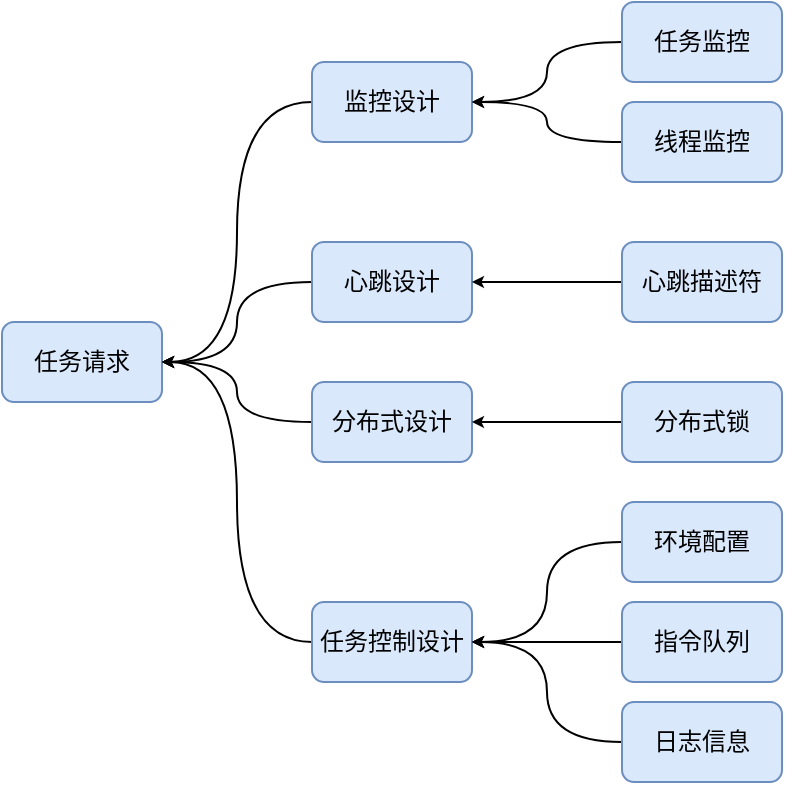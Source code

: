 <mxfile version="20.8.23" type="github">
  <diagram name="第 1 页" id="l8a9ak8CeiPRDKVeQNTY">
    <mxGraphModel dx="1148" dy="670" grid="1" gridSize="10" guides="1" tooltips="1" connect="1" arrows="1" fold="1" page="1" pageScale="1" pageWidth="827" pageHeight="1169" math="0" shadow="0">
      <root>
        <mxCell id="0" />
        <mxCell id="1" parent="0" />
        <mxCell id="qF_naeectHskRkAO3UdH-1" value="任务请求" style="rounded=1;whiteSpace=wrap;html=1;fontFamily=Times New Roman;fillColor=#dae8fc;strokeColor=#6c8ebf;" vertex="1" parent="1">
          <mxGeometry y="160" width="80" height="40" as="geometry" />
        </mxCell>
        <mxCell id="qF_naeectHskRkAO3UdH-15" style="edgeStyle=orthogonalEdgeStyle;rounded=0;orthogonalLoop=1;jettySize=auto;html=1;exitX=0;exitY=0.5;exitDx=0;exitDy=0;entryX=1;entryY=0.5;entryDx=0;entryDy=0;fontFamily=Times New Roman;endSize=3;startSize=3;curved=1;strokeWidth=1;" edge="1" parent="1" source="qF_naeectHskRkAO3UdH-4" target="qF_naeectHskRkAO3UdH-1">
          <mxGeometry relative="1" as="geometry" />
        </mxCell>
        <mxCell id="qF_naeectHskRkAO3UdH-4" value="监控设计" style="rounded=1;whiteSpace=wrap;html=1;fontFamily=Times New Roman;fillColor=#dae8fc;strokeColor=#6c8ebf;" vertex="1" parent="1">
          <mxGeometry x="155" y="30" width="80" height="40" as="geometry" />
        </mxCell>
        <mxCell id="qF_naeectHskRkAO3UdH-21" style="edgeStyle=orthogonalEdgeStyle;curved=1;rounded=0;orthogonalLoop=1;jettySize=auto;html=1;exitX=0;exitY=0.5;exitDx=0;exitDy=0;entryX=1;entryY=0.5;entryDx=0;entryDy=0;strokeWidth=1;fontFamily=Times New Roman;startSize=3;endSize=3;" edge="1" parent="1" source="qF_naeectHskRkAO3UdH-5" target="qF_naeectHskRkAO3UdH-4">
          <mxGeometry relative="1" as="geometry" />
        </mxCell>
        <mxCell id="qF_naeectHskRkAO3UdH-5" value="任务监控" style="rounded=1;whiteSpace=wrap;html=1;fontFamily=Times New Roman;fillColor=#dae8fc;strokeColor=#6c8ebf;" vertex="1" parent="1">
          <mxGeometry x="310" width="80" height="40" as="geometry" />
        </mxCell>
        <mxCell id="qF_naeectHskRkAO3UdH-28" style="edgeStyle=orthogonalEdgeStyle;curved=1;rounded=0;orthogonalLoop=1;jettySize=auto;html=1;exitX=0;exitY=0.5;exitDx=0;exitDy=0;strokeWidth=1;fontFamily=Times New Roman;startSize=3;endSize=3;" edge="1" parent="1" source="qF_naeectHskRkAO3UdH-6" target="qF_naeectHskRkAO3UdH-4">
          <mxGeometry relative="1" as="geometry" />
        </mxCell>
        <mxCell id="qF_naeectHskRkAO3UdH-6" value="线程监控" style="rounded=1;whiteSpace=wrap;html=1;fontFamily=Times New Roman;fillColor=#dae8fc;strokeColor=#6c8ebf;" vertex="1" parent="1">
          <mxGeometry x="310" y="50" width="80" height="40" as="geometry" />
        </mxCell>
        <mxCell id="qF_naeectHskRkAO3UdH-16" style="edgeStyle=orthogonalEdgeStyle;curved=1;rounded=0;orthogonalLoop=1;jettySize=auto;html=1;exitX=0;exitY=0.5;exitDx=0;exitDy=0;entryX=1;entryY=0.5;entryDx=0;entryDy=0;strokeWidth=1;fontFamily=Times New Roman;startSize=3;endSize=3;" edge="1" parent="1" source="qF_naeectHskRkAO3UdH-7" target="qF_naeectHskRkAO3UdH-1">
          <mxGeometry relative="1" as="geometry" />
        </mxCell>
        <mxCell id="qF_naeectHskRkAO3UdH-7" value="心跳设计" style="rounded=1;whiteSpace=wrap;html=1;fontFamily=Times New Roman;fillColor=#dae8fc;strokeColor=#6c8ebf;" vertex="1" parent="1">
          <mxGeometry x="155" y="120" width="80" height="40" as="geometry" />
        </mxCell>
        <mxCell id="qF_naeectHskRkAO3UdH-17" style="edgeStyle=orthogonalEdgeStyle;curved=1;rounded=0;orthogonalLoop=1;jettySize=auto;html=1;exitX=0;exitY=0.5;exitDx=0;exitDy=0;entryX=1;entryY=0.5;entryDx=0;entryDy=0;strokeWidth=1;fontFamily=Times New Roman;startSize=3;endSize=3;" edge="1" parent="1" source="qF_naeectHskRkAO3UdH-8" target="qF_naeectHskRkAO3UdH-1">
          <mxGeometry relative="1" as="geometry" />
        </mxCell>
        <mxCell id="qF_naeectHskRkAO3UdH-8" value="分布式设计" style="rounded=1;whiteSpace=wrap;html=1;fontFamily=Times New Roman;fillColor=#dae8fc;strokeColor=#6c8ebf;" vertex="1" parent="1">
          <mxGeometry x="155" y="190" width="80" height="40" as="geometry" />
        </mxCell>
        <mxCell id="qF_naeectHskRkAO3UdH-20" style="edgeStyle=orthogonalEdgeStyle;curved=1;rounded=0;orthogonalLoop=1;jettySize=auto;html=1;exitX=0;exitY=0.5;exitDx=0;exitDy=0;entryX=1;entryY=0.5;entryDx=0;entryDy=0;strokeWidth=1;fontFamily=Times New Roman;startSize=3;endSize=3;" edge="1" parent="1" source="qF_naeectHskRkAO3UdH-9" target="qF_naeectHskRkAO3UdH-1">
          <mxGeometry relative="1" as="geometry" />
        </mxCell>
        <mxCell id="qF_naeectHskRkAO3UdH-9" value="任务控制设计" style="rounded=1;whiteSpace=wrap;html=1;fontFamily=Times New Roman;fillColor=#dae8fc;strokeColor=#6c8ebf;" vertex="1" parent="1">
          <mxGeometry x="155" y="300" width="80" height="40" as="geometry" />
        </mxCell>
        <mxCell id="qF_naeectHskRkAO3UdH-29" style="edgeStyle=orthogonalEdgeStyle;curved=1;rounded=0;orthogonalLoop=1;jettySize=auto;html=1;exitX=0;exitY=0.5;exitDx=0;exitDy=0;strokeWidth=1;fontFamily=Times New Roman;startSize=3;endSize=3;" edge="1" parent="1" source="qF_naeectHskRkAO3UdH-10" target="qF_naeectHskRkAO3UdH-7">
          <mxGeometry relative="1" as="geometry" />
        </mxCell>
        <mxCell id="qF_naeectHskRkAO3UdH-10" value="心跳描述符" style="rounded=1;whiteSpace=wrap;html=1;fontFamily=Times New Roman;fillColor=#dae8fc;strokeColor=#6c8ebf;" vertex="1" parent="1">
          <mxGeometry x="310" y="120" width="80" height="40" as="geometry" />
        </mxCell>
        <mxCell id="qF_naeectHskRkAO3UdH-30" style="edgeStyle=orthogonalEdgeStyle;curved=1;rounded=0;orthogonalLoop=1;jettySize=auto;html=1;exitX=0;exitY=0.5;exitDx=0;exitDy=0;strokeWidth=1;fontFamily=Times New Roman;startSize=3;endSize=3;" edge="1" parent="1" source="qF_naeectHskRkAO3UdH-11" target="qF_naeectHskRkAO3UdH-8">
          <mxGeometry relative="1" as="geometry" />
        </mxCell>
        <mxCell id="qF_naeectHskRkAO3UdH-11" value="分布式锁" style="rounded=1;whiteSpace=wrap;html=1;fontFamily=Times New Roman;fillColor=#dae8fc;strokeColor=#6c8ebf;" vertex="1" parent="1">
          <mxGeometry x="310" y="190" width="80" height="40" as="geometry" />
        </mxCell>
        <mxCell id="qF_naeectHskRkAO3UdH-31" style="edgeStyle=orthogonalEdgeStyle;curved=1;rounded=0;orthogonalLoop=1;jettySize=auto;html=1;exitX=0;exitY=0.5;exitDx=0;exitDy=0;entryX=1;entryY=0.5;entryDx=0;entryDy=0;strokeWidth=1;fontFamily=Times New Roman;startSize=3;endSize=3;" edge="1" parent="1" source="qF_naeectHskRkAO3UdH-12" target="qF_naeectHskRkAO3UdH-9">
          <mxGeometry relative="1" as="geometry" />
        </mxCell>
        <mxCell id="qF_naeectHskRkAO3UdH-12" value="环境配置" style="rounded=1;whiteSpace=wrap;html=1;fontFamily=Times New Roman;fillColor=#dae8fc;strokeColor=#6c8ebf;" vertex="1" parent="1">
          <mxGeometry x="310" y="250" width="80" height="40" as="geometry" />
        </mxCell>
        <mxCell id="qF_naeectHskRkAO3UdH-34" style="edgeStyle=orthogonalEdgeStyle;curved=1;rounded=0;orthogonalLoop=1;jettySize=auto;html=1;exitX=0;exitY=0.5;exitDx=0;exitDy=0;entryX=1;entryY=0.5;entryDx=0;entryDy=0;strokeWidth=1;fontFamily=Times New Roman;startSize=3;endSize=3;" edge="1" parent="1" source="qF_naeectHskRkAO3UdH-13" target="qF_naeectHskRkAO3UdH-9">
          <mxGeometry relative="1" as="geometry" />
        </mxCell>
        <mxCell id="qF_naeectHskRkAO3UdH-13" value="指令队列" style="rounded=1;whiteSpace=wrap;html=1;fontFamily=Times New Roman;fillColor=#dae8fc;strokeColor=#6c8ebf;" vertex="1" parent="1">
          <mxGeometry x="310" y="300" width="80" height="40" as="geometry" />
        </mxCell>
        <mxCell id="qF_naeectHskRkAO3UdH-35" style="edgeStyle=orthogonalEdgeStyle;curved=1;rounded=0;orthogonalLoop=1;jettySize=auto;html=1;exitX=0;exitY=0.5;exitDx=0;exitDy=0;entryX=1;entryY=0.5;entryDx=0;entryDy=0;strokeWidth=1;fontFamily=Times New Roman;startSize=3;endSize=3;" edge="1" parent="1" source="qF_naeectHskRkAO3UdH-14" target="qF_naeectHskRkAO3UdH-9">
          <mxGeometry relative="1" as="geometry" />
        </mxCell>
        <mxCell id="qF_naeectHskRkAO3UdH-14" value="日志信息" style="rounded=1;whiteSpace=wrap;html=1;fontFamily=Times New Roman;fillColor=#dae8fc;strokeColor=#6c8ebf;" vertex="1" parent="1">
          <mxGeometry x="310" y="350" width="80" height="40" as="geometry" />
        </mxCell>
      </root>
    </mxGraphModel>
  </diagram>
</mxfile>
